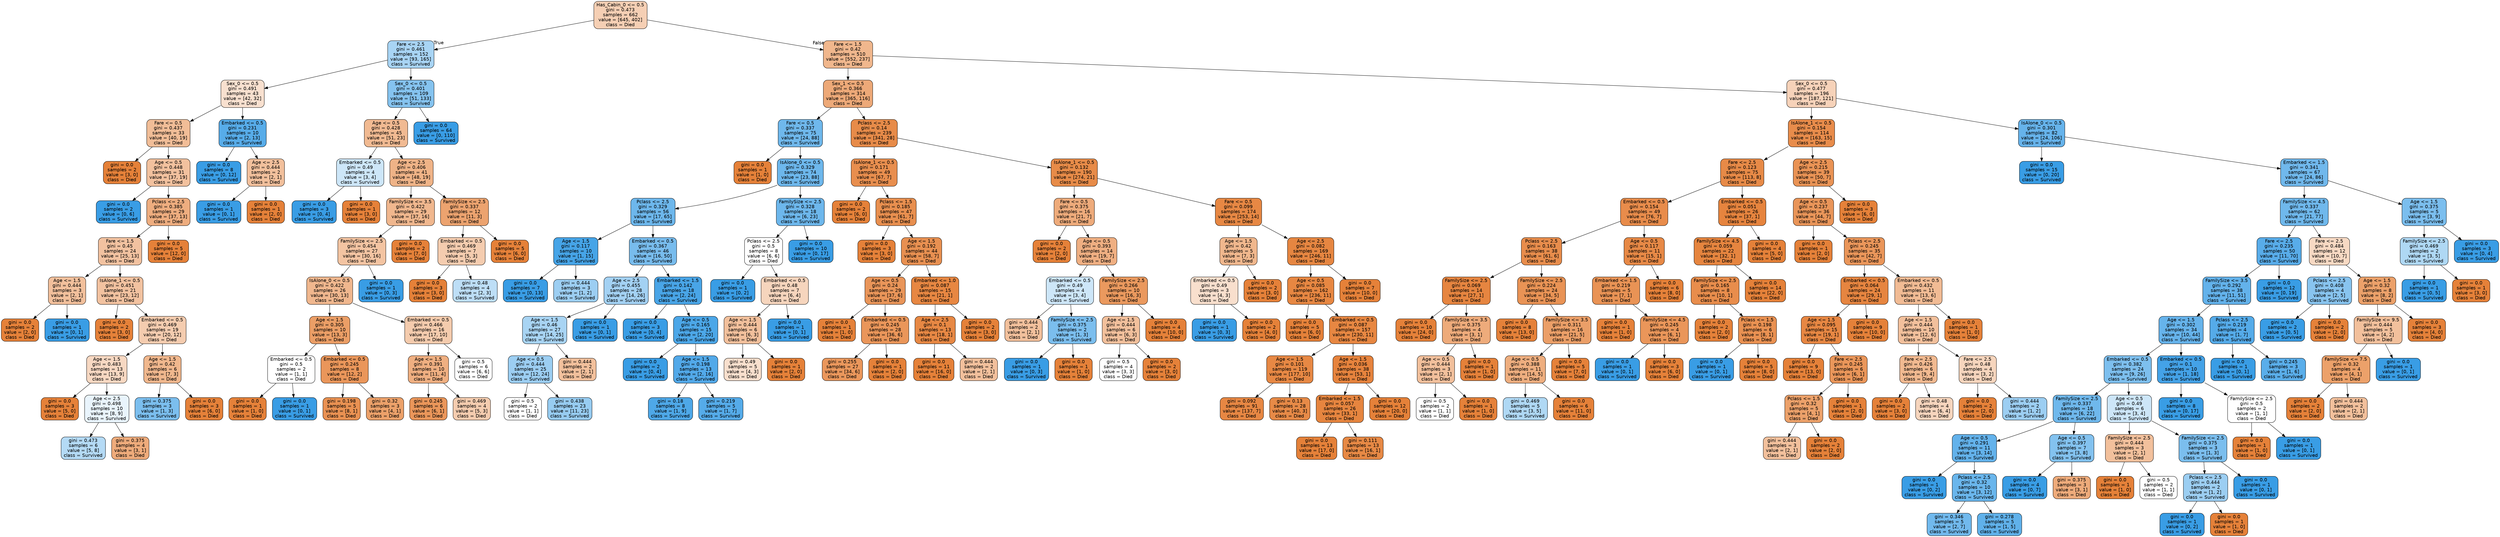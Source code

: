 digraph Tree {
node [shape=box, style="filled, rounded", color="black", fontname=helvetica] ;
edge [fontname=helvetica] ;
0 [label="Has_Cabin_0 <= 0.5\ngini = 0.473\nsamples = 662\nvalue = [645, 402]\nclass = Died", fillcolor="#e5813960"] ;
1 [label="Fare <= 2.5\ngini = 0.461\nsamples = 152\nvalue = [93, 165]\nclass = Survived", fillcolor="#399de56f"] ;
0 -> 1 [labeldistance=2.5, labelangle=45, headlabel="True"] ;
2 [label="Sex_0 <= 0.5\ngini = 0.491\nsamples = 43\nvalue = [42, 32]\nclass = Died", fillcolor="#e581393d"] ;
1 -> 2 ;
3 [label="Fare <= 0.5\ngini = 0.437\nsamples = 33\nvalue = [40, 19]\nclass = Died", fillcolor="#e5813986"] ;
2 -> 3 ;
4 [label="gini = 0.0\nsamples = 2\nvalue = [3, 0]\nclass = Died", fillcolor="#e58139ff"] ;
3 -> 4 ;
5 [label="Age <= 0.5\ngini = 0.448\nsamples = 31\nvalue = [37, 19]\nclass = Died", fillcolor="#e581397c"] ;
3 -> 5 ;
6 [label="gini = 0.0\nsamples = 2\nvalue = [0, 6]\nclass = Survived", fillcolor="#399de5ff"] ;
5 -> 6 ;
7 [label="Pclass <= 2.5\ngini = 0.385\nsamples = 29\nvalue = [37, 13]\nclass = Died", fillcolor="#e58139a5"] ;
5 -> 7 ;
8 [label="Fare <= 1.5\ngini = 0.45\nsamples = 24\nvalue = [25, 13]\nclass = Died", fillcolor="#e581397a"] ;
7 -> 8 ;
9 [label="Age <= 1.5\ngini = 0.444\nsamples = 3\nvalue = [2, 1]\nclass = Died", fillcolor="#e581397f"] ;
8 -> 9 ;
10 [label="gini = 0.0\nsamples = 2\nvalue = [2, 0]\nclass = Died", fillcolor="#e58139ff"] ;
9 -> 10 ;
11 [label="gini = 0.0\nsamples = 1\nvalue = [0, 1]\nclass = Survived", fillcolor="#399de5ff"] ;
9 -> 11 ;
12 [label="IsAlone_1 <= 0.5\ngini = 0.451\nsamples = 21\nvalue = [23, 12]\nclass = Died", fillcolor="#e581397a"] ;
8 -> 12 ;
13 [label="gini = 0.0\nsamples = 2\nvalue = [3, 0]\nclass = Died", fillcolor="#e58139ff"] ;
12 -> 13 ;
14 [label="Embarked <= 0.5\ngini = 0.469\nsamples = 19\nvalue = [20, 12]\nclass = Died", fillcolor="#e5813966"] ;
12 -> 14 ;
15 [label="Age <= 1.5\ngini = 0.483\nsamples = 13\nvalue = [13, 9]\nclass = Died", fillcolor="#e581394e"] ;
14 -> 15 ;
16 [label="gini = 0.0\nsamples = 3\nvalue = [5, 0]\nclass = Died", fillcolor="#e58139ff"] ;
15 -> 16 ;
17 [label="Age <= 2.5\ngini = 0.498\nsamples = 10\nvalue = [8, 9]\nclass = Survived", fillcolor="#399de51c"] ;
15 -> 17 ;
18 [label="gini = 0.473\nsamples = 6\nvalue = [5, 8]\nclass = Survived", fillcolor="#399de560"] ;
17 -> 18 ;
19 [label="gini = 0.375\nsamples = 4\nvalue = [3, 1]\nclass = Died", fillcolor="#e58139aa"] ;
17 -> 19 ;
20 [label="Age <= 1.5\ngini = 0.42\nsamples = 6\nvalue = [7, 3]\nclass = Died", fillcolor="#e5813992"] ;
14 -> 20 ;
21 [label="gini = 0.375\nsamples = 3\nvalue = [1, 3]\nclass = Survived", fillcolor="#399de5aa"] ;
20 -> 21 ;
22 [label="gini = 0.0\nsamples = 3\nvalue = [6, 0]\nclass = Died", fillcolor="#e58139ff"] ;
20 -> 22 ;
23 [label="gini = 0.0\nsamples = 5\nvalue = [12, 0]\nclass = Died", fillcolor="#e58139ff"] ;
7 -> 23 ;
24 [label="Embarked <= 0.5\ngini = 0.231\nsamples = 10\nvalue = [2, 13]\nclass = Survived", fillcolor="#399de5d8"] ;
2 -> 24 ;
25 [label="gini = 0.0\nsamples = 8\nvalue = [0, 12]\nclass = Survived", fillcolor="#399de5ff"] ;
24 -> 25 ;
26 [label="Age <= 2.5\ngini = 0.444\nsamples = 2\nvalue = [2, 1]\nclass = Died", fillcolor="#e581397f"] ;
24 -> 26 ;
27 [label="gini = 0.0\nsamples = 1\nvalue = [0, 1]\nclass = Survived", fillcolor="#399de5ff"] ;
26 -> 27 ;
28 [label="gini = 0.0\nsamples = 1\nvalue = [2, 0]\nclass = Died", fillcolor="#e58139ff"] ;
26 -> 28 ;
29 [label="Sex_0 <= 0.5\ngini = 0.401\nsamples = 109\nvalue = [51, 133]\nclass = Survived", fillcolor="#399de59d"] ;
1 -> 29 ;
30 [label="Age <= 0.5\ngini = 0.428\nsamples = 45\nvalue = [51, 23]\nclass = Died", fillcolor="#e581398c"] ;
29 -> 30 ;
31 [label="Embarked <= 0.5\ngini = 0.49\nsamples = 4\nvalue = [3, 4]\nclass = Survived", fillcolor="#399de540"] ;
30 -> 31 ;
32 [label="gini = 0.0\nsamples = 3\nvalue = [0, 4]\nclass = Survived", fillcolor="#399de5ff"] ;
31 -> 32 ;
33 [label="gini = 0.0\nsamples = 1\nvalue = [3, 0]\nclass = Died", fillcolor="#e58139ff"] ;
31 -> 33 ;
34 [label="Age <= 2.5\ngini = 0.406\nsamples = 41\nvalue = [48, 19]\nclass = Died", fillcolor="#e581399a"] ;
30 -> 34 ;
35 [label="FamilySize <= 3.5\ngini = 0.422\nsamples = 29\nvalue = [37, 16]\nclass = Died", fillcolor="#e5813991"] ;
34 -> 35 ;
36 [label="FamilySize <= 2.5\ngini = 0.454\nsamples = 27\nvalue = [30, 16]\nclass = Died", fillcolor="#e5813977"] ;
35 -> 36 ;
37 [label="IsAlone_0 <= 0.5\ngini = 0.422\nsamples = 26\nvalue = [30, 13]\nclass = Died", fillcolor="#e5813991"] ;
36 -> 37 ;
38 [label="Age <= 1.5\ngini = 0.305\nsamples = 10\nvalue = [13, 3]\nclass = Died", fillcolor="#e58139c4"] ;
37 -> 38 ;
39 [label="Embarked <= 0.5\ngini = 0.5\nsamples = 2\nvalue = [1, 1]\nclass = Died", fillcolor="#e5813900"] ;
38 -> 39 ;
40 [label="gini = 0.0\nsamples = 1\nvalue = [1, 0]\nclass = Died", fillcolor="#e58139ff"] ;
39 -> 40 ;
41 [label="gini = 0.0\nsamples = 1\nvalue = [0, 1]\nclass = Survived", fillcolor="#399de5ff"] ;
39 -> 41 ;
42 [label="Embarked <= 0.5\ngini = 0.245\nsamples = 8\nvalue = [12, 2]\nclass = Died", fillcolor="#e58139d4"] ;
38 -> 42 ;
43 [label="gini = 0.198\nsamples = 5\nvalue = [8, 1]\nclass = Died", fillcolor="#e58139df"] ;
42 -> 43 ;
44 [label="gini = 0.32\nsamples = 3\nvalue = [4, 1]\nclass = Died", fillcolor="#e58139bf"] ;
42 -> 44 ;
45 [label="Embarked <= 0.5\ngini = 0.466\nsamples = 16\nvalue = [17, 10]\nclass = Died", fillcolor="#e5813969"] ;
37 -> 45 ;
46 [label="Age <= 1.5\ngini = 0.391\nsamples = 10\nvalue = [11, 4]\nclass = Died", fillcolor="#e58139a2"] ;
45 -> 46 ;
47 [label="gini = 0.245\nsamples = 6\nvalue = [6, 1]\nclass = Died", fillcolor="#e58139d4"] ;
46 -> 47 ;
48 [label="gini = 0.469\nsamples = 4\nvalue = [5, 3]\nclass = Died", fillcolor="#e5813966"] ;
46 -> 48 ;
49 [label="gini = 0.5\nsamples = 6\nvalue = [6, 6]\nclass = Died", fillcolor="#e5813900"] ;
45 -> 49 ;
50 [label="gini = 0.0\nsamples = 1\nvalue = [0, 3]\nclass = Survived", fillcolor="#399de5ff"] ;
36 -> 50 ;
51 [label="gini = 0.0\nsamples = 2\nvalue = [7, 0]\nclass = Died", fillcolor="#e58139ff"] ;
35 -> 51 ;
52 [label="FamilySize <= 2.5\ngini = 0.337\nsamples = 12\nvalue = [11, 3]\nclass = Died", fillcolor="#e58139b9"] ;
34 -> 52 ;
53 [label="Embarked <= 0.5\ngini = 0.469\nsamples = 7\nvalue = [5, 3]\nclass = Died", fillcolor="#e5813966"] ;
52 -> 53 ;
54 [label="gini = 0.0\nsamples = 3\nvalue = [3, 0]\nclass = Died", fillcolor="#e58139ff"] ;
53 -> 54 ;
55 [label="gini = 0.48\nsamples = 4\nvalue = [2, 3]\nclass = Survived", fillcolor="#399de555"] ;
53 -> 55 ;
56 [label="gini = 0.0\nsamples = 5\nvalue = [6, 0]\nclass = Died", fillcolor="#e58139ff"] ;
52 -> 56 ;
57 [label="gini = 0.0\nsamples = 64\nvalue = [0, 110]\nclass = Survived", fillcolor="#399de5ff"] ;
29 -> 57 ;
58 [label="Fare <= 1.5\ngini = 0.42\nsamples = 510\nvalue = [552, 237]\nclass = Died", fillcolor="#e5813992"] ;
0 -> 58 [labeldistance=2.5, labelangle=-45, headlabel="False"] ;
59 [label="Sex_1 <= 0.5\ngini = 0.366\nsamples = 314\nvalue = [365, 116]\nclass = Died", fillcolor="#e58139ae"] ;
58 -> 59 ;
60 [label="Fare <= 0.5\ngini = 0.337\nsamples = 75\nvalue = [24, 88]\nclass = Survived", fillcolor="#399de5b9"] ;
59 -> 60 ;
61 [label="gini = 0.0\nsamples = 1\nvalue = [1, 0]\nclass = Died", fillcolor="#e58139ff"] ;
60 -> 61 ;
62 [label="IsAlone_0 <= 0.5\ngini = 0.329\nsamples = 74\nvalue = [23, 88]\nclass = Survived", fillcolor="#399de5bc"] ;
60 -> 62 ;
63 [label="Pclass <= 2.5\ngini = 0.329\nsamples = 56\nvalue = [17, 65]\nclass = Survived", fillcolor="#399de5bc"] ;
62 -> 63 ;
64 [label="Age <= 1.5\ngini = 0.117\nsamples = 10\nvalue = [1, 15]\nclass = Survived", fillcolor="#399de5ee"] ;
63 -> 64 ;
65 [label="gini = 0.0\nsamples = 7\nvalue = [0, 13]\nclass = Survived", fillcolor="#399de5ff"] ;
64 -> 65 ;
66 [label="gini = 0.444\nsamples = 3\nvalue = [1, 2]\nclass = Survived", fillcolor="#399de57f"] ;
64 -> 66 ;
67 [label="Embarked <= 0.5\ngini = 0.367\nsamples = 46\nvalue = [16, 50]\nclass = Survived", fillcolor="#399de5ad"] ;
63 -> 67 ;
68 [label="Age <= 2.5\ngini = 0.455\nsamples = 28\nvalue = [14, 26]\nclass = Survived", fillcolor="#399de576"] ;
67 -> 68 ;
69 [label="Age <= 1.5\ngini = 0.46\nsamples = 27\nvalue = [14, 25]\nclass = Survived", fillcolor="#399de570"] ;
68 -> 69 ;
70 [label="Age <= 0.5\ngini = 0.444\nsamples = 25\nvalue = [12, 24]\nclass = Survived", fillcolor="#399de57f"] ;
69 -> 70 ;
71 [label="gini = 0.5\nsamples = 2\nvalue = [1, 1]\nclass = Died", fillcolor="#e5813900"] ;
70 -> 71 ;
72 [label="gini = 0.438\nsamples = 23\nvalue = [11, 23]\nclass = Survived", fillcolor="#399de585"] ;
70 -> 72 ;
73 [label="gini = 0.444\nsamples = 2\nvalue = [2, 1]\nclass = Died", fillcolor="#e581397f"] ;
69 -> 73 ;
74 [label="gini = 0.0\nsamples = 1\nvalue = [0, 1]\nclass = Survived", fillcolor="#399de5ff"] ;
68 -> 74 ;
75 [label="Embarked <= 1.5\ngini = 0.142\nsamples = 18\nvalue = [2, 24]\nclass = Survived", fillcolor="#399de5ea"] ;
67 -> 75 ;
76 [label="gini = 0.0\nsamples = 3\nvalue = [0, 4]\nclass = Survived", fillcolor="#399de5ff"] ;
75 -> 76 ;
77 [label="Age <= 0.5\ngini = 0.165\nsamples = 15\nvalue = [2, 20]\nclass = Survived", fillcolor="#399de5e6"] ;
75 -> 77 ;
78 [label="gini = 0.0\nsamples = 2\nvalue = [0, 4]\nclass = Survived", fillcolor="#399de5ff"] ;
77 -> 78 ;
79 [label="Age <= 1.5\ngini = 0.198\nsamples = 13\nvalue = [2, 16]\nclass = Survived", fillcolor="#399de5df"] ;
77 -> 79 ;
80 [label="gini = 0.18\nsamples = 8\nvalue = [1, 9]\nclass = Survived", fillcolor="#399de5e3"] ;
79 -> 80 ;
81 [label="gini = 0.219\nsamples = 5\nvalue = [1, 7]\nclass = Survived", fillcolor="#399de5db"] ;
79 -> 81 ;
82 [label="FamilySize <= 2.5\ngini = 0.328\nsamples = 18\nvalue = [6, 23]\nclass = Survived", fillcolor="#399de5bc"] ;
62 -> 82 ;
83 [label="Pclass <= 2.5\ngini = 0.5\nsamples = 8\nvalue = [6, 6]\nclass = Died", fillcolor="#e5813900"] ;
82 -> 83 ;
84 [label="gini = 0.0\nsamples = 1\nvalue = [0, 2]\nclass = Survived", fillcolor="#399de5ff"] ;
83 -> 84 ;
85 [label="Embarked <= 0.5\ngini = 0.48\nsamples = 7\nvalue = [6, 4]\nclass = Died", fillcolor="#e5813955"] ;
83 -> 85 ;
86 [label="Age <= 1.5\ngini = 0.444\nsamples = 6\nvalue = [6, 3]\nclass = Died", fillcolor="#e581397f"] ;
85 -> 86 ;
87 [label="gini = 0.49\nsamples = 5\nvalue = [4, 3]\nclass = Died", fillcolor="#e5813940"] ;
86 -> 87 ;
88 [label="gini = 0.0\nsamples = 1\nvalue = [2, 0]\nclass = Died", fillcolor="#e58139ff"] ;
86 -> 88 ;
89 [label="gini = 0.0\nsamples = 1\nvalue = [0, 1]\nclass = Survived", fillcolor="#399de5ff"] ;
85 -> 89 ;
90 [label="gini = 0.0\nsamples = 10\nvalue = [0, 17]\nclass = Survived", fillcolor="#399de5ff"] ;
82 -> 90 ;
91 [label="Pclass <= 2.5\ngini = 0.14\nsamples = 239\nvalue = [341, 28]\nclass = Died", fillcolor="#e58139ea"] ;
59 -> 91 ;
92 [label="IsAlone_1 <= 0.5\ngini = 0.171\nsamples = 49\nvalue = [67, 7]\nclass = Died", fillcolor="#e58139e4"] ;
91 -> 92 ;
93 [label="gini = 0.0\nsamples = 2\nvalue = [6, 0]\nclass = Died", fillcolor="#e58139ff"] ;
92 -> 93 ;
94 [label="Pclass <= 1.5\ngini = 0.185\nsamples = 47\nvalue = [61, 7]\nclass = Died", fillcolor="#e58139e2"] ;
92 -> 94 ;
95 [label="gini = 0.0\nsamples = 3\nvalue = [3, 0]\nclass = Died", fillcolor="#e58139ff"] ;
94 -> 95 ;
96 [label="Age <= 1.5\ngini = 0.192\nsamples = 44\nvalue = [58, 7]\nclass = Died", fillcolor="#e58139e0"] ;
94 -> 96 ;
97 [label="Age <= 0.5\ngini = 0.24\nsamples = 29\nvalue = [37, 6]\nclass = Died", fillcolor="#e58139d6"] ;
96 -> 97 ;
98 [label="gini = 0.0\nsamples = 1\nvalue = [1, 0]\nclass = Died", fillcolor="#e58139ff"] ;
97 -> 98 ;
99 [label="Embarked <= 0.5\ngini = 0.245\nsamples = 28\nvalue = [36, 6]\nclass = Died", fillcolor="#e58139d4"] ;
97 -> 99 ;
100 [label="gini = 0.255\nsamples = 27\nvalue = [34, 6]\nclass = Died", fillcolor="#e58139d2"] ;
99 -> 100 ;
101 [label="gini = 0.0\nsamples = 1\nvalue = [2, 0]\nclass = Died", fillcolor="#e58139ff"] ;
99 -> 101 ;
102 [label="Embarked <= 1.0\ngini = 0.087\nsamples = 15\nvalue = [21, 1]\nclass = Died", fillcolor="#e58139f3"] ;
96 -> 102 ;
103 [label="Age <= 2.5\ngini = 0.1\nsamples = 13\nvalue = [18, 1]\nclass = Died", fillcolor="#e58139f1"] ;
102 -> 103 ;
104 [label="gini = 0.0\nsamples = 11\nvalue = [16, 0]\nclass = Died", fillcolor="#e58139ff"] ;
103 -> 104 ;
105 [label="gini = 0.444\nsamples = 2\nvalue = [2, 1]\nclass = Died", fillcolor="#e581397f"] ;
103 -> 105 ;
106 [label="gini = 0.0\nsamples = 2\nvalue = [3, 0]\nclass = Died", fillcolor="#e58139ff"] ;
102 -> 106 ;
107 [label="IsAlone_1 <= 0.5\ngini = 0.132\nsamples = 190\nvalue = [274, 21]\nclass = Died", fillcolor="#e58139eb"] ;
91 -> 107 ;
108 [label="Fare <= 0.5\ngini = 0.375\nsamples = 16\nvalue = [21, 7]\nclass = Died", fillcolor="#e58139aa"] ;
107 -> 108 ;
109 [label="gini = 0.0\nsamples = 2\nvalue = [2, 0]\nclass = Died", fillcolor="#e58139ff"] ;
108 -> 109 ;
110 [label="Age <= 0.5\ngini = 0.393\nsamples = 14\nvalue = [19, 7]\nclass = Died", fillcolor="#e58139a1"] ;
108 -> 110 ;
111 [label="Embarked <= 0.5\ngini = 0.49\nsamples = 4\nvalue = [3, 4]\nclass = Survived", fillcolor="#399de540"] ;
110 -> 111 ;
112 [label="gini = 0.444\nsamples = 2\nvalue = [2, 1]\nclass = Died", fillcolor="#e581397f"] ;
111 -> 112 ;
113 [label="FamilySize <= 2.5\ngini = 0.375\nsamples = 2\nvalue = [1, 3]\nclass = Survived", fillcolor="#399de5aa"] ;
111 -> 113 ;
114 [label="gini = 0.0\nsamples = 1\nvalue = [0, 3]\nclass = Survived", fillcolor="#399de5ff"] ;
113 -> 114 ;
115 [label="gini = 0.0\nsamples = 1\nvalue = [1, 0]\nclass = Died", fillcolor="#e58139ff"] ;
113 -> 115 ;
116 [label="FamilySize <= 2.5\ngini = 0.266\nsamples = 10\nvalue = [16, 3]\nclass = Died", fillcolor="#e58139cf"] ;
110 -> 116 ;
117 [label="Age <= 1.5\ngini = 0.444\nsamples = 6\nvalue = [6, 3]\nclass = Died", fillcolor="#e581397f"] ;
116 -> 117 ;
118 [label="gini = 0.5\nsamples = 4\nvalue = [3, 3]\nclass = Died", fillcolor="#e5813900"] ;
117 -> 118 ;
119 [label="gini = 0.0\nsamples = 2\nvalue = [3, 0]\nclass = Died", fillcolor="#e58139ff"] ;
117 -> 119 ;
120 [label="gini = 0.0\nsamples = 4\nvalue = [10, 0]\nclass = Died", fillcolor="#e58139ff"] ;
116 -> 120 ;
121 [label="Fare <= 0.5\ngini = 0.099\nsamples = 174\nvalue = [253, 14]\nclass = Died", fillcolor="#e58139f1"] ;
107 -> 121 ;
122 [label="Age <= 1.5\ngini = 0.42\nsamples = 5\nvalue = [7, 3]\nclass = Died", fillcolor="#e5813992"] ;
121 -> 122 ;
123 [label="Embarked <= 0.5\ngini = 0.49\nsamples = 3\nvalue = [4, 3]\nclass = Died", fillcolor="#e5813940"] ;
122 -> 123 ;
124 [label="gini = 0.0\nsamples = 1\nvalue = [0, 3]\nclass = Survived", fillcolor="#399de5ff"] ;
123 -> 124 ;
125 [label="gini = 0.0\nsamples = 2\nvalue = [4, 0]\nclass = Died", fillcolor="#e58139ff"] ;
123 -> 125 ;
126 [label="gini = 0.0\nsamples = 2\nvalue = [3, 0]\nclass = Died", fillcolor="#e58139ff"] ;
122 -> 126 ;
127 [label="Age <= 2.5\ngini = 0.082\nsamples = 169\nvalue = [246, 11]\nclass = Died", fillcolor="#e58139f4"] ;
121 -> 127 ;
128 [label="Age <= 0.5\ngini = 0.085\nsamples = 162\nvalue = [236, 11]\nclass = Died", fillcolor="#e58139f3"] ;
127 -> 128 ;
129 [label="gini = 0.0\nsamples = 5\nvalue = [6, 0]\nclass = Died", fillcolor="#e58139ff"] ;
128 -> 129 ;
130 [label="Embarked <= 0.5\ngini = 0.087\nsamples = 157\nvalue = [230, 11]\nclass = Died", fillcolor="#e58139f3"] ;
128 -> 130 ;
131 [label="Age <= 1.5\ngini = 0.101\nsamples = 119\nvalue = [177, 10]\nclass = Died", fillcolor="#e58139f1"] ;
130 -> 131 ;
132 [label="gini = 0.092\nsamples = 91\nvalue = [137, 7]\nclass = Died", fillcolor="#e58139f2"] ;
131 -> 132 ;
133 [label="gini = 0.13\nsamples = 28\nvalue = [40, 3]\nclass = Died", fillcolor="#e58139ec"] ;
131 -> 133 ;
134 [label="Age <= 1.5\ngini = 0.036\nsamples = 38\nvalue = [53, 1]\nclass = Died", fillcolor="#e58139fa"] ;
130 -> 134 ;
135 [label="Embarked <= 1.5\ngini = 0.057\nsamples = 26\nvalue = [33, 1]\nclass = Died", fillcolor="#e58139f7"] ;
134 -> 135 ;
136 [label="gini = 0.0\nsamples = 13\nvalue = [17, 0]\nclass = Died", fillcolor="#e58139ff"] ;
135 -> 136 ;
137 [label="gini = 0.111\nsamples = 13\nvalue = [16, 1]\nclass = Died", fillcolor="#e58139ef"] ;
135 -> 137 ;
138 [label="gini = 0.0\nsamples = 12\nvalue = [20, 0]\nclass = Died", fillcolor="#e58139ff"] ;
134 -> 138 ;
139 [label="gini = 0.0\nsamples = 7\nvalue = [10, 0]\nclass = Died", fillcolor="#e58139ff"] ;
127 -> 139 ;
140 [label="Sex_0 <= 0.5\ngini = 0.477\nsamples = 196\nvalue = [187, 121]\nclass = Died", fillcolor="#e581395a"] ;
58 -> 140 ;
141 [label="IsAlone_1 <= 0.5\ngini = 0.154\nsamples = 114\nvalue = [163, 15]\nclass = Died", fillcolor="#e58139e8"] ;
140 -> 141 ;
142 [label="Fare <= 2.5\ngini = 0.123\nsamples = 75\nvalue = [113, 8]\nclass = Died", fillcolor="#e58139ed"] ;
141 -> 142 ;
143 [label="Embarked <= 0.5\ngini = 0.154\nsamples = 49\nvalue = [76, 7]\nclass = Died", fillcolor="#e58139e8"] ;
142 -> 143 ;
144 [label="Pclass <= 2.5\ngini = 0.163\nsamples = 38\nvalue = [61, 6]\nclass = Died", fillcolor="#e58139e6"] ;
143 -> 144 ;
145 [label="FamilySize <= 2.5\ngini = 0.069\nsamples = 14\nvalue = [27, 1]\nclass = Died", fillcolor="#e58139f6"] ;
144 -> 145 ;
146 [label="gini = 0.0\nsamples = 10\nvalue = [24, 0]\nclass = Died", fillcolor="#e58139ff"] ;
145 -> 146 ;
147 [label="FamilySize <= 3.5\ngini = 0.375\nsamples = 4\nvalue = [3, 1]\nclass = Died", fillcolor="#e58139aa"] ;
145 -> 147 ;
148 [label="Age <= 0.5\ngini = 0.444\nsamples = 3\nvalue = [2, 1]\nclass = Died", fillcolor="#e581397f"] ;
147 -> 148 ;
149 [label="gini = 0.5\nsamples = 2\nvalue = [1, 1]\nclass = Died", fillcolor="#e5813900"] ;
148 -> 149 ;
150 [label="gini = 0.0\nsamples = 1\nvalue = [1, 0]\nclass = Died", fillcolor="#e58139ff"] ;
148 -> 150 ;
151 [label="gini = 0.0\nsamples = 1\nvalue = [1, 0]\nclass = Died", fillcolor="#e58139ff"] ;
147 -> 151 ;
152 [label="FamilySize <= 2.5\ngini = 0.224\nsamples = 24\nvalue = [34, 5]\nclass = Died", fillcolor="#e58139da"] ;
144 -> 152 ;
153 [label="gini = 0.0\nsamples = 8\nvalue = [13, 0]\nclass = Died", fillcolor="#e58139ff"] ;
152 -> 153 ;
154 [label="FamilySize <= 3.5\ngini = 0.311\nsamples = 16\nvalue = [21, 5]\nclass = Died", fillcolor="#e58139c2"] ;
152 -> 154 ;
155 [label="Age <= 0.5\ngini = 0.388\nsamples = 11\nvalue = [14, 5]\nclass = Died", fillcolor="#e58139a4"] ;
154 -> 155 ;
156 [label="gini = 0.469\nsamples = 5\nvalue = [3, 5]\nclass = Survived", fillcolor="#399de566"] ;
155 -> 156 ;
157 [label="gini = 0.0\nsamples = 6\nvalue = [11, 0]\nclass = Died", fillcolor="#e58139ff"] ;
155 -> 157 ;
158 [label="gini = 0.0\nsamples = 5\nvalue = [7, 0]\nclass = Died", fillcolor="#e58139ff"] ;
154 -> 158 ;
159 [label="Age <= 0.5\ngini = 0.117\nsamples = 11\nvalue = [15, 1]\nclass = Died", fillcolor="#e58139ee"] ;
143 -> 159 ;
160 [label="Embarked <= 1.5\ngini = 0.219\nsamples = 5\nvalue = [7, 1]\nclass = Died", fillcolor="#e58139db"] ;
159 -> 160 ;
161 [label="gini = 0.0\nsamples = 1\nvalue = [1, 0]\nclass = Died", fillcolor="#e58139ff"] ;
160 -> 161 ;
162 [label="FamilySize <= 4.5\ngini = 0.245\nsamples = 4\nvalue = [6, 1]\nclass = Died", fillcolor="#e58139d4"] ;
160 -> 162 ;
163 [label="gini = 0.0\nsamples = 1\nvalue = [0, 1]\nclass = Survived", fillcolor="#399de5ff"] ;
162 -> 163 ;
164 [label="gini = 0.0\nsamples = 3\nvalue = [6, 0]\nclass = Died", fillcolor="#e58139ff"] ;
162 -> 164 ;
165 [label="gini = 0.0\nsamples = 6\nvalue = [8, 0]\nclass = Died", fillcolor="#e58139ff"] ;
159 -> 165 ;
166 [label="Embarked <= 0.5\ngini = 0.051\nsamples = 26\nvalue = [37, 1]\nclass = Died", fillcolor="#e58139f8"] ;
142 -> 166 ;
167 [label="FamilySize <= 4.5\ngini = 0.059\nsamples = 22\nvalue = [32, 1]\nclass = Died", fillcolor="#e58139f7"] ;
166 -> 167 ;
168 [label="FamilySize <= 2.5\ngini = 0.165\nsamples = 8\nvalue = [10, 1]\nclass = Died", fillcolor="#e58139e6"] ;
167 -> 168 ;
169 [label="gini = 0.0\nsamples = 2\nvalue = [2, 0]\nclass = Died", fillcolor="#e58139ff"] ;
168 -> 169 ;
170 [label="Pclass <= 1.5\ngini = 0.198\nsamples = 6\nvalue = [8, 1]\nclass = Died", fillcolor="#e58139df"] ;
168 -> 170 ;
171 [label="gini = 0.0\nsamples = 1\nvalue = [0, 1]\nclass = Survived", fillcolor="#399de5ff"] ;
170 -> 171 ;
172 [label="gini = 0.0\nsamples = 5\nvalue = [8, 0]\nclass = Died", fillcolor="#e58139ff"] ;
170 -> 172 ;
173 [label="gini = 0.0\nsamples = 14\nvalue = [22, 0]\nclass = Died", fillcolor="#e58139ff"] ;
167 -> 173 ;
174 [label="gini = 0.0\nsamples = 4\nvalue = [5, 0]\nclass = Died", fillcolor="#e58139ff"] ;
166 -> 174 ;
175 [label="Age <= 2.5\ngini = 0.215\nsamples = 39\nvalue = [50, 7]\nclass = Died", fillcolor="#e58139db"] ;
141 -> 175 ;
176 [label="Age <= 0.5\ngini = 0.237\nsamples = 36\nvalue = [44, 7]\nclass = Died", fillcolor="#e58139d6"] ;
175 -> 176 ;
177 [label="gini = 0.0\nsamples = 1\nvalue = [2, 0]\nclass = Died", fillcolor="#e58139ff"] ;
176 -> 177 ;
178 [label="Pclass <= 2.5\ngini = 0.245\nsamples = 35\nvalue = [42, 7]\nclass = Died", fillcolor="#e58139d4"] ;
176 -> 178 ;
179 [label="Embarked <= 0.5\ngini = 0.064\nsamples = 24\nvalue = [29, 1]\nclass = Died", fillcolor="#e58139f6"] ;
178 -> 179 ;
180 [label="Age <= 1.5\ngini = 0.095\nsamples = 15\nvalue = [19, 1]\nclass = Died", fillcolor="#e58139f2"] ;
179 -> 180 ;
181 [label="gini = 0.0\nsamples = 9\nvalue = [13, 0]\nclass = Died", fillcolor="#e58139ff"] ;
180 -> 181 ;
182 [label="Fare <= 2.5\ngini = 0.245\nsamples = 6\nvalue = [6, 1]\nclass = Died", fillcolor="#e58139d4"] ;
180 -> 182 ;
183 [label="Pclass <= 1.5\ngini = 0.32\nsamples = 5\nvalue = [4, 1]\nclass = Died", fillcolor="#e58139bf"] ;
182 -> 183 ;
184 [label="gini = 0.444\nsamples = 3\nvalue = [2, 1]\nclass = Died", fillcolor="#e581397f"] ;
183 -> 184 ;
185 [label="gini = 0.0\nsamples = 2\nvalue = [2, 0]\nclass = Died", fillcolor="#e58139ff"] ;
183 -> 185 ;
186 [label="gini = 0.0\nsamples = 1\nvalue = [2, 0]\nclass = Died", fillcolor="#e58139ff"] ;
182 -> 186 ;
187 [label="gini = 0.0\nsamples = 9\nvalue = [10, 0]\nclass = Died", fillcolor="#e58139ff"] ;
179 -> 187 ;
188 [label="Embarked <= 0.5\ngini = 0.432\nsamples = 11\nvalue = [13, 6]\nclass = Died", fillcolor="#e5813989"] ;
178 -> 188 ;
189 [label="Age <= 1.5\ngini = 0.444\nsamples = 10\nvalue = [12, 6]\nclass = Died", fillcolor="#e581397f"] ;
188 -> 189 ;
190 [label="Fare <= 2.5\ngini = 0.426\nsamples = 6\nvalue = [9, 4]\nclass = Died", fillcolor="#e581398e"] ;
189 -> 190 ;
191 [label="gini = 0.0\nsamples = 2\nvalue = [3, 0]\nclass = Died", fillcolor="#e58139ff"] ;
190 -> 191 ;
192 [label="gini = 0.48\nsamples = 4\nvalue = [6, 4]\nclass = Died", fillcolor="#e5813955"] ;
190 -> 192 ;
193 [label="Fare <= 2.5\ngini = 0.48\nsamples = 4\nvalue = [3, 2]\nclass = Died", fillcolor="#e5813955"] ;
189 -> 193 ;
194 [label="gini = 0.0\nsamples = 2\nvalue = [2, 0]\nclass = Died", fillcolor="#e58139ff"] ;
193 -> 194 ;
195 [label="gini = 0.444\nsamples = 2\nvalue = [1, 2]\nclass = Survived", fillcolor="#399de57f"] ;
193 -> 195 ;
196 [label="gini = 0.0\nsamples = 1\nvalue = [1, 0]\nclass = Died", fillcolor="#e58139ff"] ;
188 -> 196 ;
197 [label="gini = 0.0\nsamples = 3\nvalue = [6, 0]\nclass = Died", fillcolor="#e58139ff"] ;
175 -> 197 ;
198 [label="IsAlone_0 <= 0.5\ngini = 0.301\nsamples = 82\nvalue = [24, 106]\nclass = Survived", fillcolor="#399de5c5"] ;
140 -> 198 ;
199 [label="gini = 0.0\nsamples = 15\nvalue = [0, 20]\nclass = Survived", fillcolor="#399de5ff"] ;
198 -> 199 ;
200 [label="Embarked <= 1.5\ngini = 0.341\nsamples = 67\nvalue = [24, 86]\nclass = Survived", fillcolor="#399de5b8"] ;
198 -> 200 ;
201 [label="FamilySize <= 4.5\ngini = 0.337\nsamples = 62\nvalue = [21, 77]\nclass = Survived", fillcolor="#399de5b9"] ;
200 -> 201 ;
202 [label="Fare <= 2.5\ngini = 0.235\nsamples = 50\nvalue = [11, 70]\nclass = Survived", fillcolor="#399de5d7"] ;
201 -> 202 ;
203 [label="FamilySize <= 3.5\ngini = 0.292\nsamples = 38\nvalue = [11, 51]\nclass = Survived", fillcolor="#399de5c8"] ;
202 -> 203 ;
204 [label="Age <= 1.5\ngini = 0.302\nsamples = 34\nvalue = [10, 44]\nclass = Survived", fillcolor="#399de5c5"] ;
203 -> 204 ;
205 [label="Embarked <= 0.5\ngini = 0.382\nsamples = 24\nvalue = [9, 26]\nclass = Survived", fillcolor="#399de5a7"] ;
204 -> 205 ;
206 [label="FamilySize <= 2.5\ngini = 0.337\nsamples = 18\nvalue = [6, 22]\nclass = Survived", fillcolor="#399de5b9"] ;
205 -> 206 ;
207 [label="Age <= 0.5\ngini = 0.291\nsamples = 11\nvalue = [3, 14]\nclass = Survived", fillcolor="#399de5c8"] ;
206 -> 207 ;
208 [label="gini = 0.0\nsamples = 1\nvalue = [0, 2]\nclass = Survived", fillcolor="#399de5ff"] ;
207 -> 208 ;
209 [label="Pclass <= 2.5\ngini = 0.32\nsamples = 10\nvalue = [3, 12]\nclass = Survived", fillcolor="#399de5bf"] ;
207 -> 209 ;
210 [label="gini = 0.346\nsamples = 5\nvalue = [2, 7]\nclass = Survived", fillcolor="#399de5b6"] ;
209 -> 210 ;
211 [label="gini = 0.278\nsamples = 5\nvalue = [1, 5]\nclass = Survived", fillcolor="#399de5cc"] ;
209 -> 211 ;
212 [label="Age <= 0.5\ngini = 0.397\nsamples = 7\nvalue = [3, 8]\nclass = Survived", fillcolor="#399de59f"] ;
206 -> 212 ;
213 [label="gini = 0.0\nsamples = 4\nvalue = [0, 7]\nclass = Survived", fillcolor="#399de5ff"] ;
212 -> 213 ;
214 [label="gini = 0.375\nsamples = 3\nvalue = [3, 1]\nclass = Died", fillcolor="#e58139aa"] ;
212 -> 214 ;
215 [label="Age <= 0.5\ngini = 0.49\nsamples = 6\nvalue = [3, 4]\nclass = Survived", fillcolor="#399de540"] ;
205 -> 215 ;
216 [label="FamilySize <= 2.5\ngini = 0.444\nsamples = 3\nvalue = [2, 1]\nclass = Died", fillcolor="#e581397f"] ;
215 -> 216 ;
217 [label="gini = 0.0\nsamples = 1\nvalue = [1, 0]\nclass = Died", fillcolor="#e58139ff"] ;
216 -> 217 ;
218 [label="gini = 0.5\nsamples = 2\nvalue = [1, 1]\nclass = Died", fillcolor="#e5813900"] ;
216 -> 218 ;
219 [label="FamilySize <= 2.5\ngini = 0.375\nsamples = 3\nvalue = [1, 3]\nclass = Survived", fillcolor="#399de5aa"] ;
215 -> 219 ;
220 [label="Pclass <= 2.5\ngini = 0.444\nsamples = 2\nvalue = [1, 2]\nclass = Survived", fillcolor="#399de57f"] ;
219 -> 220 ;
221 [label="gini = 0.0\nsamples = 1\nvalue = [0, 2]\nclass = Survived", fillcolor="#399de5ff"] ;
220 -> 221 ;
222 [label="gini = 0.0\nsamples = 1\nvalue = [1, 0]\nclass = Died", fillcolor="#e58139ff"] ;
220 -> 222 ;
223 [label="gini = 0.0\nsamples = 1\nvalue = [0, 1]\nclass = Survived", fillcolor="#399de5ff"] ;
219 -> 223 ;
224 [label="Embarked <= 0.5\ngini = 0.1\nsamples = 10\nvalue = [1, 18]\nclass = Survived", fillcolor="#399de5f1"] ;
204 -> 224 ;
225 [label="gini = 0.0\nsamples = 8\nvalue = [0, 17]\nclass = Survived", fillcolor="#399de5ff"] ;
224 -> 225 ;
226 [label="FamilySize <= 2.5\ngini = 0.5\nsamples = 2\nvalue = [1, 1]\nclass = Died", fillcolor="#e5813900"] ;
224 -> 226 ;
227 [label="gini = 0.0\nsamples = 1\nvalue = [1, 0]\nclass = Died", fillcolor="#e58139ff"] ;
226 -> 227 ;
228 [label="gini = 0.0\nsamples = 1\nvalue = [0, 1]\nclass = Survived", fillcolor="#399de5ff"] ;
226 -> 228 ;
229 [label="Pclass <= 2.5\ngini = 0.219\nsamples = 4\nvalue = [1, 7]\nclass = Survived", fillcolor="#399de5db"] ;
203 -> 229 ;
230 [label="gini = 0.0\nsamples = 1\nvalue = [0, 1]\nclass = Survived", fillcolor="#399de5ff"] ;
229 -> 230 ;
231 [label="gini = 0.245\nsamples = 3\nvalue = [1, 6]\nclass = Survived", fillcolor="#399de5d4"] ;
229 -> 231 ;
232 [label="gini = 0.0\nsamples = 12\nvalue = [0, 19]\nclass = Survived", fillcolor="#399de5ff"] ;
202 -> 232 ;
233 [label="Fare <= 2.5\ngini = 0.484\nsamples = 12\nvalue = [10, 7]\nclass = Died", fillcolor="#e581394d"] ;
201 -> 233 ;
234 [label="Pclass <= 2.5\ngini = 0.408\nsamples = 4\nvalue = [2, 5]\nclass = Survived", fillcolor="#399de599"] ;
233 -> 234 ;
235 [label="gini = 0.0\nsamples = 2\nvalue = [0, 5]\nclass = Survived", fillcolor="#399de5ff"] ;
234 -> 235 ;
236 [label="gini = 0.0\nsamples = 2\nvalue = [2, 0]\nclass = Died", fillcolor="#e58139ff"] ;
234 -> 236 ;
237 [label="Age <= 1.5\ngini = 0.32\nsamples = 8\nvalue = [8, 2]\nclass = Died", fillcolor="#e58139bf"] ;
233 -> 237 ;
238 [label="FamilySize <= 9.5\ngini = 0.444\nsamples = 5\nvalue = [4, 2]\nclass = Died", fillcolor="#e581397f"] ;
237 -> 238 ;
239 [label="FamilySize <= 7.5\ngini = 0.32\nsamples = 4\nvalue = [4, 1]\nclass = Died", fillcolor="#e58139bf"] ;
238 -> 239 ;
240 [label="gini = 0.0\nsamples = 2\nvalue = [2, 0]\nclass = Died", fillcolor="#e58139ff"] ;
239 -> 240 ;
241 [label="gini = 0.444\nsamples = 2\nvalue = [2, 1]\nclass = Died", fillcolor="#e581397f"] ;
239 -> 241 ;
242 [label="gini = 0.0\nsamples = 1\nvalue = [0, 1]\nclass = Survived", fillcolor="#399de5ff"] ;
238 -> 242 ;
243 [label="gini = 0.0\nsamples = 3\nvalue = [4, 0]\nclass = Died", fillcolor="#e58139ff"] ;
237 -> 243 ;
244 [label="Age <= 1.5\ngini = 0.375\nsamples = 5\nvalue = [3, 9]\nclass = Survived", fillcolor="#399de5aa"] ;
200 -> 244 ;
245 [label="FamilySize <= 2.5\ngini = 0.469\nsamples = 2\nvalue = [3, 5]\nclass = Survived", fillcolor="#399de566"] ;
244 -> 245 ;
246 [label="gini = 0.0\nsamples = 1\nvalue = [0, 5]\nclass = Survived", fillcolor="#399de5ff"] ;
245 -> 246 ;
247 [label="gini = 0.0\nsamples = 1\nvalue = [3, 0]\nclass = Died", fillcolor="#e58139ff"] ;
245 -> 247 ;
248 [label="gini = 0.0\nsamples = 3\nvalue = [0, 4]\nclass = Survived", fillcolor="#399de5ff"] ;
244 -> 248 ;
}